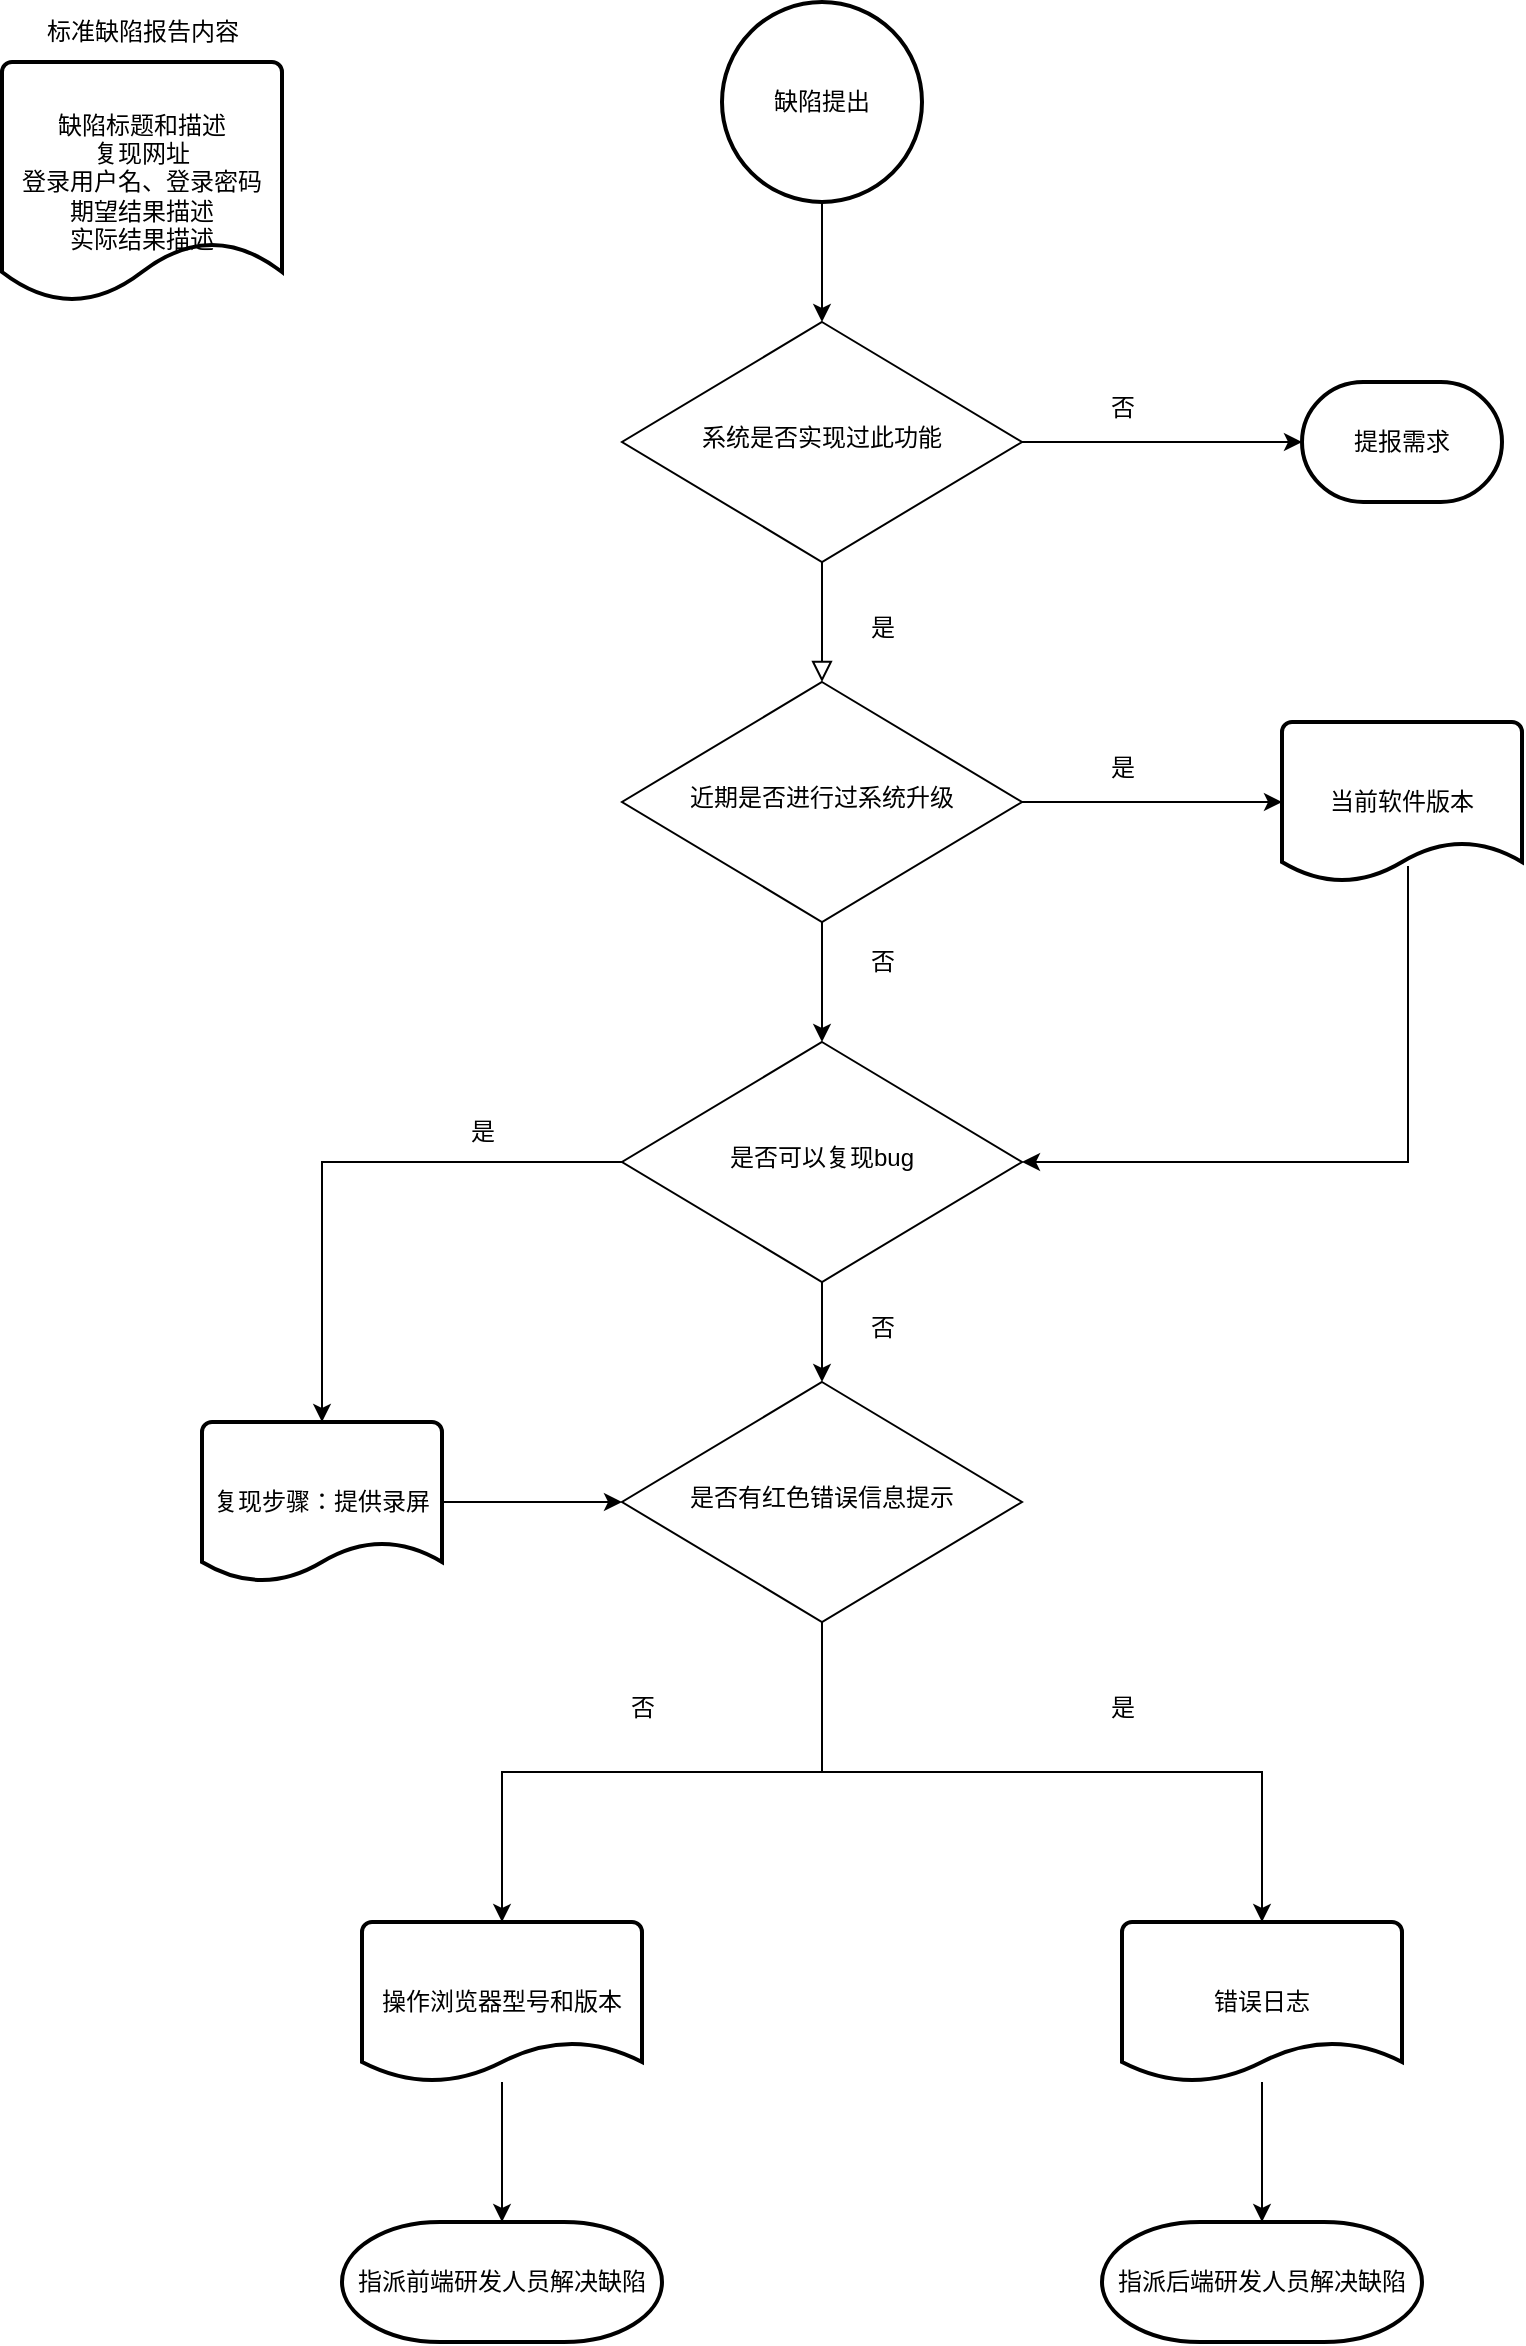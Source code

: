 <mxfile version="21.7.2" type="github">
  <diagram id="C5RBs43oDa-KdzZeNtuy" name="Page-1">
    <mxGraphModel dx="1122" dy="825" grid="1" gridSize="10" guides="1" tooltips="1" connect="1" arrows="1" fold="1" page="1" pageScale="1" pageWidth="827" pageHeight="1169" math="0" shadow="0">
      <root>
        <mxCell id="WIyWlLk6GJQsqaUBKTNV-0" />
        <mxCell id="WIyWlLk6GJQsqaUBKTNV-1" parent="WIyWlLk6GJQsqaUBKTNV-0" />
        <mxCell id="WIyWlLk6GJQsqaUBKTNV-4" value="" style="rounded=0;html=1;jettySize=auto;orthogonalLoop=1;fontSize=11;endArrow=block;endFill=0;endSize=8;strokeWidth=1;shadow=0;labelBackgroundColor=none;edgeStyle=orthogonalEdgeStyle;" parent="WIyWlLk6GJQsqaUBKTNV-1" source="WIyWlLk6GJQsqaUBKTNV-6" target="WIyWlLk6GJQsqaUBKTNV-10" edge="1">
          <mxGeometry x="0.333" y="30" relative="1" as="geometry">
            <mxPoint as="offset" />
          </mxGeometry>
        </mxCell>
        <mxCell id="rPfzd5WBi_nFoHf_cEcV-12" style="edgeStyle=orthogonalEdgeStyle;rounded=0;orthogonalLoop=1;jettySize=auto;html=1;exitX=1;exitY=0.5;exitDx=0;exitDy=0;entryX=0;entryY=0.5;entryDx=0;entryDy=0;entryPerimeter=0;" edge="1" parent="WIyWlLk6GJQsqaUBKTNV-1" source="WIyWlLk6GJQsqaUBKTNV-6" target="rPfzd5WBi_nFoHf_cEcV-11">
          <mxGeometry relative="1" as="geometry" />
        </mxCell>
        <mxCell id="WIyWlLk6GJQsqaUBKTNV-6" value="系统是否实现过此功能" style="rhombus;whiteSpace=wrap;html=1;shadow=0;fontFamily=Helvetica;fontSize=12;align=center;strokeWidth=1;spacing=6;spacingTop=-4;" parent="WIyWlLk6GJQsqaUBKTNV-1" vertex="1">
          <mxGeometry x="340" y="180" width="200" height="120" as="geometry" />
        </mxCell>
        <mxCell id="rPfzd5WBi_nFoHf_cEcV-45" style="edgeStyle=orthogonalEdgeStyle;rounded=0;orthogonalLoop=1;jettySize=auto;html=1;exitX=1;exitY=0.5;exitDx=0;exitDy=0;entryX=0;entryY=0.5;entryDx=0;entryDy=0;entryPerimeter=0;" edge="1" parent="WIyWlLk6GJQsqaUBKTNV-1" source="WIyWlLk6GJQsqaUBKTNV-10" target="rPfzd5WBi_nFoHf_cEcV-27">
          <mxGeometry relative="1" as="geometry" />
        </mxCell>
        <mxCell id="rPfzd5WBi_nFoHf_cEcV-46" style="edgeStyle=orthogonalEdgeStyle;rounded=0;orthogonalLoop=1;jettySize=auto;html=1;exitX=0.5;exitY=1;exitDx=0;exitDy=0;entryX=0.5;entryY=0;entryDx=0;entryDy=0;" edge="1" parent="WIyWlLk6GJQsqaUBKTNV-1" source="WIyWlLk6GJQsqaUBKTNV-10" target="rPfzd5WBi_nFoHf_cEcV-6">
          <mxGeometry relative="1" as="geometry" />
        </mxCell>
        <mxCell id="WIyWlLk6GJQsqaUBKTNV-10" value="近期是否进行过系统升级" style="rhombus;whiteSpace=wrap;html=1;shadow=0;fontFamily=Helvetica;fontSize=12;align=center;strokeWidth=1;spacing=6;spacingTop=-4;" parent="WIyWlLk6GJQsqaUBKTNV-1" vertex="1">
          <mxGeometry x="340" y="360" width="200" height="120" as="geometry" />
        </mxCell>
        <mxCell id="rPfzd5WBi_nFoHf_cEcV-3" value="否" style="text;html=1;align=center;verticalAlign=middle;resizable=0;points=[];autosize=1;strokeColor=none;fillColor=none;" vertex="1" parent="WIyWlLk6GJQsqaUBKTNV-1">
          <mxGeometry x="450" y="485" width="40" height="30" as="geometry" />
        </mxCell>
        <mxCell id="rPfzd5WBi_nFoHf_cEcV-51" style="edgeStyle=orthogonalEdgeStyle;rounded=0;orthogonalLoop=1;jettySize=auto;html=1;exitX=0.5;exitY=1;exitDx=0;exitDy=0;entryX=0.5;entryY=0;entryDx=0;entryDy=0;" edge="1" parent="WIyWlLk6GJQsqaUBKTNV-1" source="rPfzd5WBi_nFoHf_cEcV-6" target="rPfzd5WBi_nFoHf_cEcV-50">
          <mxGeometry relative="1" as="geometry" />
        </mxCell>
        <mxCell id="rPfzd5WBi_nFoHf_cEcV-56" style="edgeStyle=orthogonalEdgeStyle;rounded=0;orthogonalLoop=1;jettySize=auto;html=1;exitX=0;exitY=0.5;exitDx=0;exitDy=0;entryX=0.5;entryY=0;entryDx=0;entryDy=0;entryPerimeter=0;" edge="1" parent="WIyWlLk6GJQsqaUBKTNV-1" source="rPfzd5WBi_nFoHf_cEcV-6" target="rPfzd5WBi_nFoHf_cEcV-55">
          <mxGeometry relative="1" as="geometry" />
        </mxCell>
        <mxCell id="rPfzd5WBi_nFoHf_cEcV-6" value="是否可以复现bug" style="rhombus;whiteSpace=wrap;html=1;shadow=0;fontFamily=Helvetica;fontSize=12;align=center;strokeWidth=1;spacing=6;spacingTop=-4;" vertex="1" parent="WIyWlLk6GJQsqaUBKTNV-1">
          <mxGeometry x="340" y="540" width="200" height="120" as="geometry" />
        </mxCell>
        <mxCell id="rPfzd5WBi_nFoHf_cEcV-11" value="提报需求" style="strokeWidth=2;html=1;shape=mxgraph.flowchart.terminator;whiteSpace=wrap;" vertex="1" parent="WIyWlLk6GJQsqaUBKTNV-1">
          <mxGeometry x="680" y="210" width="100" height="60" as="geometry" />
        </mxCell>
        <mxCell id="rPfzd5WBi_nFoHf_cEcV-13" value="否" style="text;html=1;align=center;verticalAlign=middle;resizable=0;points=[];autosize=1;strokeColor=none;fillColor=none;" vertex="1" parent="WIyWlLk6GJQsqaUBKTNV-1">
          <mxGeometry x="570" y="208" width="40" height="30" as="geometry" />
        </mxCell>
        <mxCell id="rPfzd5WBi_nFoHf_cEcV-17" value="是" style="text;html=1;align=center;verticalAlign=middle;resizable=0;points=[];autosize=1;strokeColor=none;fillColor=none;" vertex="1" parent="WIyWlLk6GJQsqaUBKTNV-1">
          <mxGeometry x="250" y="570" width="40" height="30" as="geometry" />
        </mxCell>
        <mxCell id="rPfzd5WBi_nFoHf_cEcV-62" style="edgeStyle=orthogonalEdgeStyle;rounded=0;orthogonalLoop=1;jettySize=auto;html=1;entryX=0.5;entryY=0;entryDx=0;entryDy=0;entryPerimeter=0;" edge="1" parent="WIyWlLk6GJQsqaUBKTNV-1" source="rPfzd5WBi_nFoHf_cEcV-18" target="rPfzd5WBi_nFoHf_cEcV-41">
          <mxGeometry relative="1" as="geometry" />
        </mxCell>
        <mxCell id="rPfzd5WBi_nFoHf_cEcV-18" value="操作浏览器型号和版本" style="strokeWidth=2;html=1;shape=mxgraph.flowchart.document2;whiteSpace=wrap;size=0.25;" vertex="1" parent="WIyWlLk6GJQsqaUBKTNV-1">
          <mxGeometry x="210" y="980" width="140" height="80" as="geometry" />
        </mxCell>
        <mxCell id="rPfzd5WBi_nFoHf_cEcV-61" style="edgeStyle=orthogonalEdgeStyle;rounded=0;orthogonalLoop=1;jettySize=auto;html=1;entryX=0.5;entryY=0;entryDx=0;entryDy=0;entryPerimeter=0;" edge="1" parent="WIyWlLk6GJQsqaUBKTNV-1" source="rPfzd5WBi_nFoHf_cEcV-19" target="rPfzd5WBi_nFoHf_cEcV-60">
          <mxGeometry relative="1" as="geometry" />
        </mxCell>
        <mxCell id="rPfzd5WBi_nFoHf_cEcV-19" value="错误日志" style="strokeWidth=2;html=1;shape=mxgraph.flowchart.document2;whiteSpace=wrap;size=0.25;" vertex="1" parent="WIyWlLk6GJQsqaUBKTNV-1">
          <mxGeometry x="590" y="980" width="140" height="80" as="geometry" />
        </mxCell>
        <mxCell id="rPfzd5WBi_nFoHf_cEcV-25" value="缺陷标题和描述&lt;br&gt;复现网址&lt;br&gt;登录用户名、登录密码&lt;br&gt;期望结果描述&lt;br&gt;实际结果描述" style="strokeWidth=2;html=1;shape=mxgraph.flowchart.document2;whiteSpace=wrap;size=0.25;" vertex="1" parent="WIyWlLk6GJQsqaUBKTNV-1">
          <mxGeometry x="30" y="50" width="140" height="120" as="geometry" />
        </mxCell>
        <mxCell id="rPfzd5WBi_nFoHf_cEcV-26" value="标准缺陷报告内容" style="text;html=1;align=center;verticalAlign=middle;resizable=0;points=[];autosize=1;strokeColor=none;fillColor=none;" vertex="1" parent="WIyWlLk6GJQsqaUBKTNV-1">
          <mxGeometry x="40" y="20" width="120" height="30" as="geometry" />
        </mxCell>
        <mxCell id="rPfzd5WBi_nFoHf_cEcV-47" style="edgeStyle=orthogonalEdgeStyle;rounded=0;orthogonalLoop=1;jettySize=auto;html=1;entryX=1;entryY=0.5;entryDx=0;entryDy=0;exitX=0.525;exitY=0.9;exitDx=0;exitDy=0;exitPerimeter=0;" edge="1" parent="WIyWlLk6GJQsqaUBKTNV-1" source="rPfzd5WBi_nFoHf_cEcV-27" target="rPfzd5WBi_nFoHf_cEcV-6">
          <mxGeometry relative="1" as="geometry">
            <mxPoint x="760" y="590" as="targetPoint" />
            <Array as="points">
              <mxPoint x="733" y="600" />
            </Array>
          </mxGeometry>
        </mxCell>
        <mxCell id="rPfzd5WBi_nFoHf_cEcV-27" value="当前软件版本" style="strokeWidth=2;html=1;shape=mxgraph.flowchart.document2;whiteSpace=wrap;size=0.25;" vertex="1" parent="WIyWlLk6GJQsqaUBKTNV-1">
          <mxGeometry x="670" y="380" width="120" height="80" as="geometry" />
        </mxCell>
        <mxCell id="rPfzd5WBi_nFoHf_cEcV-30" value="是" style="text;html=1;align=center;verticalAlign=middle;resizable=0;points=[];autosize=1;strokeColor=none;fillColor=none;" vertex="1" parent="WIyWlLk6GJQsqaUBKTNV-1">
          <mxGeometry x="570" y="388" width="40" height="30" as="geometry" />
        </mxCell>
        <mxCell id="rPfzd5WBi_nFoHf_cEcV-41" value="指派前端研发人员解决缺陷" style="strokeWidth=2;html=1;shape=mxgraph.flowchart.terminator;whiteSpace=wrap;" vertex="1" parent="WIyWlLk6GJQsqaUBKTNV-1">
          <mxGeometry x="200" y="1130" width="160" height="60" as="geometry" />
        </mxCell>
        <mxCell id="rPfzd5WBi_nFoHf_cEcV-44" style="edgeStyle=orthogonalEdgeStyle;rounded=0;orthogonalLoop=1;jettySize=auto;html=1;exitX=0.5;exitY=1;exitDx=0;exitDy=0;exitPerimeter=0;entryX=0.5;entryY=0;entryDx=0;entryDy=0;" edge="1" parent="WIyWlLk6GJQsqaUBKTNV-1" source="rPfzd5WBi_nFoHf_cEcV-43" target="WIyWlLk6GJQsqaUBKTNV-6">
          <mxGeometry relative="1" as="geometry" />
        </mxCell>
        <mxCell id="rPfzd5WBi_nFoHf_cEcV-43" value="缺陷提出" style="strokeWidth=2;html=1;shape=mxgraph.flowchart.start_2;whiteSpace=wrap;" vertex="1" parent="WIyWlLk6GJQsqaUBKTNV-1">
          <mxGeometry x="390" y="20" width="100" height="100" as="geometry" />
        </mxCell>
        <mxCell id="rPfzd5WBi_nFoHf_cEcV-49" value="是&lt;br&gt;" style="text;html=1;align=center;verticalAlign=middle;resizable=0;points=[];autosize=1;strokeColor=none;fillColor=none;" vertex="1" parent="WIyWlLk6GJQsqaUBKTNV-1">
          <mxGeometry x="450" y="318" width="40" height="30" as="geometry" />
        </mxCell>
        <mxCell id="rPfzd5WBi_nFoHf_cEcV-58" style="edgeStyle=orthogonalEdgeStyle;rounded=0;orthogonalLoop=1;jettySize=auto;html=1;exitX=0.5;exitY=1;exitDx=0;exitDy=0;entryX=0.5;entryY=0;entryDx=0;entryDy=0;entryPerimeter=0;" edge="1" parent="WIyWlLk6GJQsqaUBKTNV-1" source="rPfzd5WBi_nFoHf_cEcV-50" target="rPfzd5WBi_nFoHf_cEcV-18">
          <mxGeometry relative="1" as="geometry" />
        </mxCell>
        <mxCell id="rPfzd5WBi_nFoHf_cEcV-63" style="edgeStyle=orthogonalEdgeStyle;rounded=0;orthogonalLoop=1;jettySize=auto;html=1;exitX=0.5;exitY=1;exitDx=0;exitDy=0;entryX=0.5;entryY=0;entryDx=0;entryDy=0;entryPerimeter=0;" edge="1" parent="WIyWlLk6GJQsqaUBKTNV-1" source="rPfzd5WBi_nFoHf_cEcV-50" target="rPfzd5WBi_nFoHf_cEcV-19">
          <mxGeometry relative="1" as="geometry" />
        </mxCell>
        <mxCell id="rPfzd5WBi_nFoHf_cEcV-50" value="是否有红色错误信息提示" style="rhombus;whiteSpace=wrap;html=1;shadow=0;fontFamily=Helvetica;fontSize=12;align=center;strokeWidth=1;spacing=6;spacingTop=-4;" vertex="1" parent="WIyWlLk6GJQsqaUBKTNV-1">
          <mxGeometry x="340" y="710" width="200" height="120" as="geometry" />
        </mxCell>
        <mxCell id="rPfzd5WBi_nFoHf_cEcV-52" value="否" style="text;html=1;align=center;verticalAlign=middle;resizable=0;points=[];autosize=1;strokeColor=none;fillColor=none;" vertex="1" parent="WIyWlLk6GJQsqaUBKTNV-1">
          <mxGeometry x="450" y="668" width="40" height="30" as="geometry" />
        </mxCell>
        <mxCell id="rPfzd5WBi_nFoHf_cEcV-57" style="edgeStyle=orthogonalEdgeStyle;rounded=0;orthogonalLoop=1;jettySize=auto;html=1;entryX=0;entryY=0.5;entryDx=0;entryDy=0;" edge="1" parent="WIyWlLk6GJQsqaUBKTNV-1" source="rPfzd5WBi_nFoHf_cEcV-55" target="rPfzd5WBi_nFoHf_cEcV-50">
          <mxGeometry relative="1" as="geometry" />
        </mxCell>
        <mxCell id="rPfzd5WBi_nFoHf_cEcV-55" value="复现步骤：提供录屏" style="strokeWidth=2;html=1;shape=mxgraph.flowchart.document2;whiteSpace=wrap;size=0.25;" vertex="1" parent="WIyWlLk6GJQsqaUBKTNV-1">
          <mxGeometry x="130" y="730" width="120" height="80" as="geometry" />
        </mxCell>
        <mxCell id="rPfzd5WBi_nFoHf_cEcV-59" value="否" style="text;html=1;align=center;verticalAlign=middle;resizable=0;points=[];autosize=1;strokeColor=none;fillColor=none;" vertex="1" parent="WIyWlLk6GJQsqaUBKTNV-1">
          <mxGeometry x="330" y="858" width="40" height="30" as="geometry" />
        </mxCell>
        <mxCell id="rPfzd5WBi_nFoHf_cEcV-60" value="指派后端研发人员解决缺陷" style="strokeWidth=2;html=1;shape=mxgraph.flowchart.terminator;whiteSpace=wrap;" vertex="1" parent="WIyWlLk6GJQsqaUBKTNV-1">
          <mxGeometry x="580" y="1130" width="160" height="60" as="geometry" />
        </mxCell>
        <mxCell id="rPfzd5WBi_nFoHf_cEcV-64" value="是" style="text;html=1;align=center;verticalAlign=middle;resizable=0;points=[];autosize=1;strokeColor=none;fillColor=none;" vertex="1" parent="WIyWlLk6GJQsqaUBKTNV-1">
          <mxGeometry x="570" y="858" width="40" height="30" as="geometry" />
        </mxCell>
      </root>
    </mxGraphModel>
  </diagram>
</mxfile>
